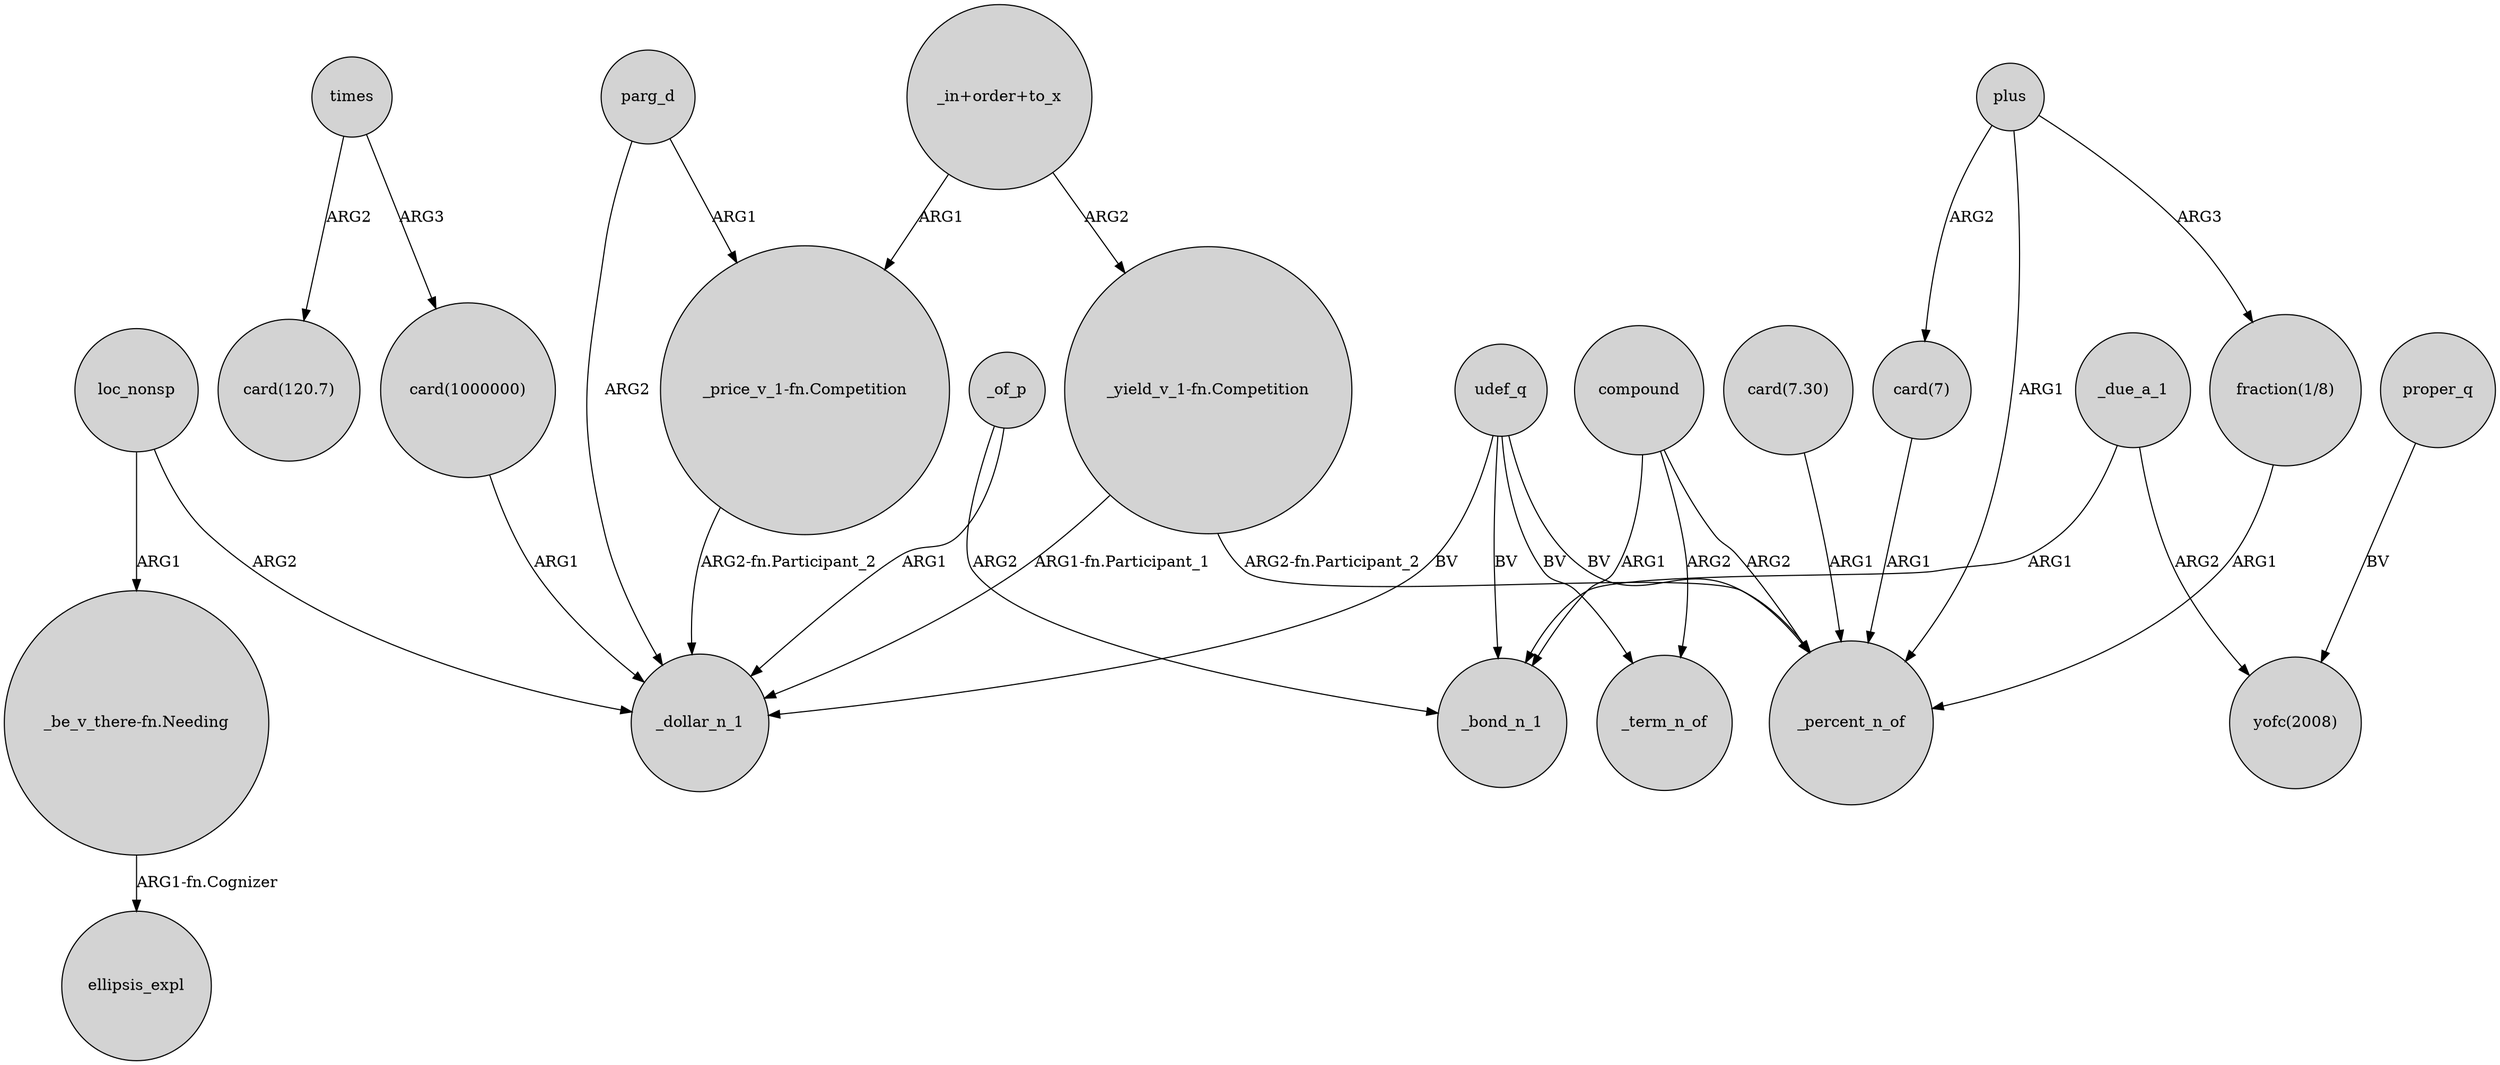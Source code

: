 digraph {
	node [shape=circle style=filled]
	_of_p -> _dollar_n_1 [label=ARG1]
	udef_q -> _term_n_of [label=BV]
	parg_d -> _dollar_n_1 [label=ARG2]
	_due_a_1 -> "yofc(2008)" [label=ARG2]
	"card(7)" -> _percent_n_of [label=ARG1]
	udef_q -> _bond_n_1 [label=BV]
	loc_nonsp -> _dollar_n_1 [label=ARG2]
	compound -> _term_n_of [label=ARG2]
	"card(7.30)" -> _percent_n_of [label=ARG1]
	proper_q -> "yofc(2008)" [label=BV]
	plus -> "fraction(1/8)" [label=ARG3]
	compound -> _bond_n_1 [label=ARG1]
	times -> "card(1000000)" [label=ARG3]
	"fraction(1/8)" -> _percent_n_of [label=ARG1]
	_of_p -> _bond_n_1 [label=ARG2]
	"_price_v_1-fn.Competition" -> _dollar_n_1 [label="ARG2-fn.Participant_2"]
	"_in+order+to_x" -> "_price_v_1-fn.Competition" [label=ARG1]
	plus -> _percent_n_of [label=ARG1]
	times -> "card(120.7)" [label=ARG2]
	_due_a_1 -> _bond_n_1 [label=ARG1]
	"_yield_v_1-fn.Competition" -> _dollar_n_1 [label="ARG1-fn.Participant_1"]
	"_in+order+to_x" -> "_yield_v_1-fn.Competition" [label=ARG2]
	udef_q -> _percent_n_of [label=BV]
	compound -> _percent_n_of [label=ARG2]
	plus -> "card(7)" [label=ARG2]
	"_yield_v_1-fn.Competition" -> _percent_n_of [label="ARG2-fn.Participant_2"]
	udef_q -> _dollar_n_1 [label=BV]
	"card(1000000)" -> _dollar_n_1 [label=ARG1]
	"_be_v_there-fn.Needing" -> ellipsis_expl [label="ARG1-fn.Cognizer"]
	loc_nonsp -> "_be_v_there-fn.Needing" [label=ARG1]
	parg_d -> "_price_v_1-fn.Competition" [label=ARG1]
}
